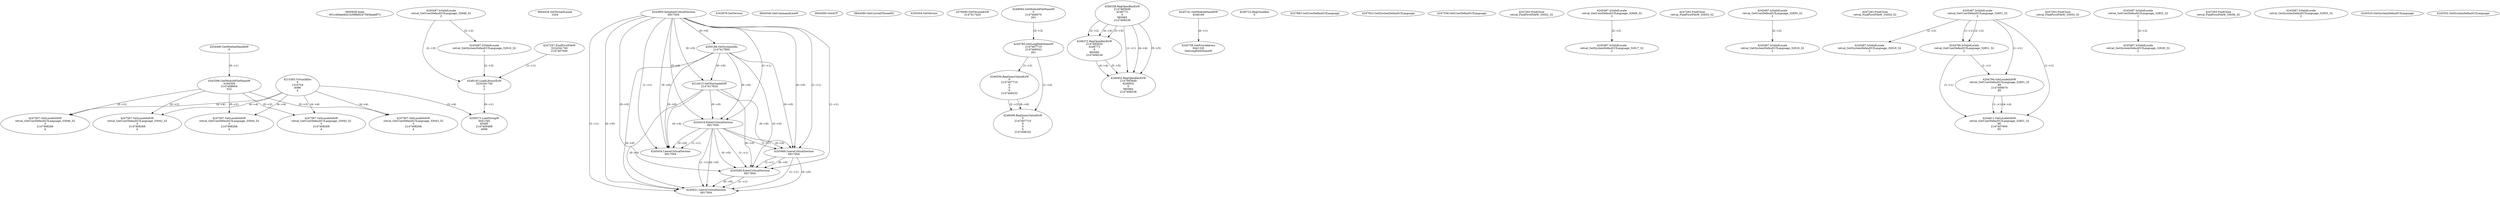 // Global SCDG with merge call
digraph {
	0 [label="6850628.main
001c49dae8d21b398b9247593baddf73"]
	1 [label="4254480.GetModuleHandleW
0"]
	2 [label="6844434.SetThreadLocale
1024"]
	3 [label="4243965.InitializeCriticalSection
6917004"]
	4 [label="4243979.GetVersion
"]
	5 [label="4250188.GetSystemInfo
2147417660"]
	3 -> 5 [label="(0-->0)"]
	6 [label="6844540.GetCommandLineW
"]
	7 [label="4214413.GetStartupInfoW
2147417624"]
	3 -> 7 [label="(0-->0)"]
	5 -> 7 [label="(0-->0)"]
	8 [label="6844560.GetACP
"]
	9 [label="6844580.GetCurrentThreadId
"]
	10 [label="4250204.GetVersion
"]
	11 [label="4276690.GetVersionExW
2147417420"]
	12 [label="4243306.GetModuleFileNameW
4194304
2147408904
522"]
	1 -> 12 [label="(0-->1)"]
	13 [label="4248064.GetModuleFileNameW
0
2147408370
261"]
	14 [label="4215383.VirtualAlloc
0
1310704
4096
4"]
	15 [label="4246338.RegOpenKeyExW
2147483649
4246772
0
983065
2147408236"]
	16 [label="4245741.GetModuleHandleW
4246160"]
	17 [label="4245758.GetProcAddress
9441320
GetLongPathNameW"]
	16 -> 17 [label="(0-->1)"]
	18 [label="4245785.GetLongPathNameW
2147407710
2147406542
261"]
	13 -> 18 [label="(3-->3)"]
	19 [label="4246556.RegQueryValueExW
0
2147407710
0
0
0
2147408232"]
	18 -> 19 [label="(1-->2)"]
	20 [label="4246599.RegQueryValueExW
0
2147407710
0
0
0
2147408232"]
	18 -> 20 [label="(1-->2)"]
	19 -> 20 [label="(2-->2)"]
	19 -> 20 [label="(6-->6)"]
	21 [label="4246722.RegCloseKey
0"]
	22 [label="4247883.GetUserDefaultUILanguage
"]
	23 [label="4245418.EnterCriticalSection
6917004"]
	3 -> 23 [label="(1-->1)"]
	3 -> 23 [label="(0-->0)"]
	5 -> 23 [label="(0-->0)"]
	7 -> 23 [label="(0-->0)"]
	24 [label="4245469.LeaveCriticalSection
6917004"]
	3 -> 24 [label="(1-->1)"]
	23 -> 24 [label="(1-->1)"]
	3 -> 24 [label="(0-->0)"]
	5 -> 24 [label="(0-->0)"]
	7 -> 24 [label="(0-->0)"]
	23 -> 24 [label="(0-->0)"]
	25 [label="4245487.IsValidLocale
retval_GetUserDefaultUILanguage_32848_32
2"]
	26 [label="4245580.EnterCriticalSection
6917004"]
	3 -> 26 [label="(1-->1)"]
	23 -> 26 [label="(1-->1)"]
	24 -> 26 [label="(1-->1)"]
	3 -> 26 [label="(0-->0)"]
	5 -> 26 [label="(0-->0)"]
	7 -> 26 [label="(0-->0)"]
	23 -> 26 [label="(0-->0)"]
	24 -> 26 [label="(0-->0)"]
	27 [label="4245621.LeaveCriticalSection
6917004"]
	3 -> 27 [label="(1-->1)"]
	23 -> 27 [label="(1-->1)"]
	24 -> 27 [label="(1-->1)"]
	26 -> 27 [label="(1-->1)"]
	3 -> 27 [label="(0-->0)"]
	5 -> 27 [label="(0-->0)"]
	7 -> 27 [label="(0-->0)"]
	23 -> 27 [label="(0-->0)"]
	24 -> 27 [label="(0-->0)"]
	26 -> 27 [label="(0-->0)"]
	28 [label="4247923.GetSystemDefaultUILanguage
"]
	29 [label="4245487.IsValidLocale
retval_GetSystemDefaultUILanguage_32916_32
2"]
	25 -> 29 [label="(2-->2)"]
	30 [label="4247558.GetUserDefaultUILanguage
"]
	31 [label="4247567.GetLocaleInfoW
retval_GetUserDefaultUILanguage_33042_32
3
2147408268
4"]
	12 -> 31 [label="(0-->2)"]
	14 -> 31 [label="(4-->4)"]
	32 [label="4247247.FindFirstFileW
3224341740
2147407640"]
	33 [label="4247263.FindClose
retval_FindFirstFileW_33052_32"]
	34 [label="4248145.LoadLibraryExW
3224341740
0
2"]
	32 -> 34 [label="(1-->1)"]
	25 -> 34 [label="(2-->3)"]
	29 -> 34 [label="(2-->3)"]
	35 [label="4250073.LoadStringW
9441340
65485
2147409468
4096"]
	34 -> 35 [label="(0-->1)"]
	14 -> 35 [label="(3-->4)"]
	36 [label="4245487.IsValidLocale
retval_GetUserDefaultUILanguage_32849_32
2"]
	37 [label="4245487.IsValidLocale
retval_GetSystemDefaultUILanguage_32917_32
2"]
	36 -> 37 [label="(2-->2)"]
	38 [label="4247567.GetLocaleInfoW
retval_GetUserDefaultUILanguage_33043_32
3
2147408268
4"]
	12 -> 38 [label="(0-->2)"]
	14 -> 38 [label="(4-->4)"]
	39 [label="4247263.FindClose
retval_FindFirstFileW_33053_32"]
	40 [label="4245487.IsValidLocale
retval_GetUserDefaultUILanguage_32850_32
2"]
	41 [label="4245487.IsValidLocale
retval_GetSystemDefaultUILanguage_32918_32
2"]
	40 -> 41 [label="(2-->2)"]
	42 [label="4247567.GetLocaleInfoW
retval_GetUserDefaultUILanguage_33044_32
3
2147408268
4"]
	12 -> 42 [label="(0-->2)"]
	14 -> 42 [label="(4-->4)"]
	43 [label="4247263.FindClose
retval_FindFirstFileW_33054_32"]
	44 [label="4245487.IsValidLocale
retval_GetUserDefaultUILanguage_32851_32
2"]
	45 [label="4245487.IsValidLocale
retval_GetSystemDefaultUILanguage_32919_32
2"]
	44 -> 45 [label="(2-->2)"]
	46 [label="4247567.GetLocaleInfoW
retval_GetUserDefaultUILanguage_33045_32
3
2147408268
4"]
	12 -> 46 [label="(0-->2)"]
	14 -> 46 [label="(4-->4)"]
	47 [label="4247263.FindClose
retval_FindFirstFileW_33055_32"]
	48 [label="4246372.RegOpenKeyExW
2147483650
4246772
0
983065
2147408236"]
	15 -> 48 [label="(2-->2)"]
	15 -> 48 [label="(4-->4)"]
	15 -> 48 [label="(5-->5)"]
	49 [label="4246402.RegOpenKeyExW
2147483649
4246832
0
983065
2147408236"]
	15 -> 49 [label="(1-->1)"]
	15 -> 49 [label="(4-->4)"]
	48 -> 49 [label="(4-->4)"]
	15 -> 49 [label="(5-->5)"]
	48 -> 49 [label="(5-->5)"]
	50 [label="4245487.IsValidLocale
retval_GetUserDefaultUILanguage_32852_32
2"]
	51 [label="4245487.IsValidLocale
retval_GetSystemDefaultUILanguage_32920_32
2"]
	50 -> 51 [label="(2-->2)"]
	52 [label="4247567.GetLocaleInfoW
retval_GetUserDefaultUILanguage_33046_32
3
2147408268
4"]
	12 -> 52 [label="(0-->2)"]
	14 -> 52 [label="(4-->4)"]
	53 [label="4247263.FindClose
retval_FindFirstFileW_33056_32"]
	54 [label="4245454.LeaveCriticalSection
6917004"]
	3 -> 54 [label="(1-->1)"]
	23 -> 54 [label="(1-->1)"]
	3 -> 54 [label="(0-->0)"]
	5 -> 54 [label="(0-->0)"]
	7 -> 54 [label="(0-->0)"]
	23 -> 54 [label="(0-->0)"]
	55 [label="4245487.IsValidLocale
retval_GetSystemDefaultUILanguage_32953_32
2"]
	56 [label="4244766.IsValidLocale
retval_GetUserDefaultUILanguage_32851_32
2"]
	44 -> 56 [label="(1-->1)"]
	44 -> 56 [label="(2-->2)"]
	57 [label="4244794.GetLocaleInfoW
retval_GetUserDefaultUILanguage_32851_32
89
2147408070
85"]
	44 -> 57 [label="(1-->1)"]
	56 -> 57 [label="(1-->1)"]
	58 [label="4244811.GetLocaleInfoW
retval_GetUserDefaultUILanguage_32851_32
90
2147407900
85"]
	44 -> 58 [label="(1-->1)"]
	56 -> 58 [label="(1-->1)"]
	57 -> 58 [label="(1-->1)"]
	57 -> 58 [label="(4-->4)"]
	59 [label="4245525.GetSystemDefaultUILanguage
"]
	60 [label="4245552.GetSystemDefaultUILanguage
"]
}
